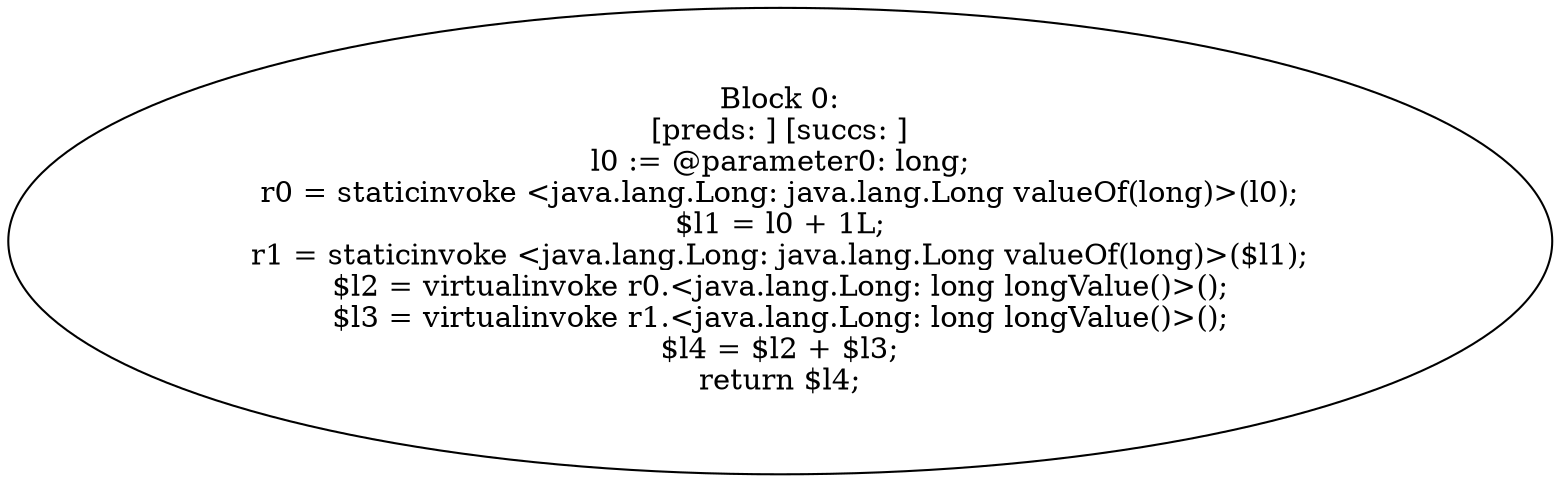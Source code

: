digraph "unitGraph" {
    "Block 0:
[preds: ] [succs: ]
l0 := @parameter0: long;
r0 = staticinvoke <java.lang.Long: java.lang.Long valueOf(long)>(l0);
$l1 = l0 + 1L;
r1 = staticinvoke <java.lang.Long: java.lang.Long valueOf(long)>($l1);
$l2 = virtualinvoke r0.<java.lang.Long: long longValue()>();
$l3 = virtualinvoke r1.<java.lang.Long: long longValue()>();
$l4 = $l2 + $l3;
return $l4;
"
}
